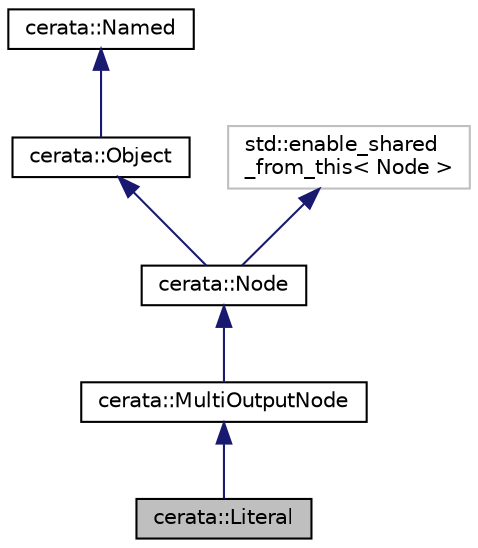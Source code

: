 digraph "cerata::Literal"
{
 // LATEX_PDF_SIZE
  edge [fontname="Helvetica",fontsize="10",labelfontname="Helvetica",labelfontsize="10"];
  node [fontname="Helvetica",fontsize="10",shape=record];
  Node1 [label="cerata::Literal",height=0.2,width=0.4,color="black", fillcolor="grey75", style="filled", fontcolor="black",tooltip="A Literal Node."];
  Node2 -> Node1 [dir="back",color="midnightblue",fontsize="10",style="solid",fontname="Helvetica"];
  Node2 [label="cerata::MultiOutputNode",height=0.2,width=0.4,color="black", fillcolor="white", style="filled",URL="$structcerata_1_1_multi_output_node.html",tooltip="A no-input, multiple-outputs node."];
  Node3 -> Node2 [dir="back",color="midnightblue",fontsize="10",style="solid",fontname="Helvetica"];
  Node3 [label="cerata::Node",height=0.2,width=0.4,color="black", fillcolor="white", style="filled",URL="$classcerata_1_1_node.html",tooltip="A node."];
  Node4 -> Node3 [dir="back",color="midnightblue",fontsize="10",style="solid",fontname="Helvetica"];
  Node4 [label="cerata::Object",height=0.2,width=0.4,color="black", fillcolor="white", style="filled",URL="$classcerata_1_1_object.html",tooltip="A Cerata Object on a graph."];
  Node5 -> Node4 [dir="back",color="midnightblue",fontsize="10",style="solid",fontname="Helvetica"];
  Node5 [label="cerata::Named",height=0.2,width=0.4,color="black", fillcolor="white", style="filled",URL="$structcerata_1_1_named.html",tooltip="Convenience structure for anything that is named. Names are case-sensitive."];
  Node6 -> Node3 [dir="back",color="midnightblue",fontsize="10",style="solid",fontname="Helvetica"];
  Node6 [label="std::enable_shared\l_from_this\< Node \>",height=0.2,width=0.4,color="grey75", fillcolor="white", style="filled",tooltip=" "];
}

